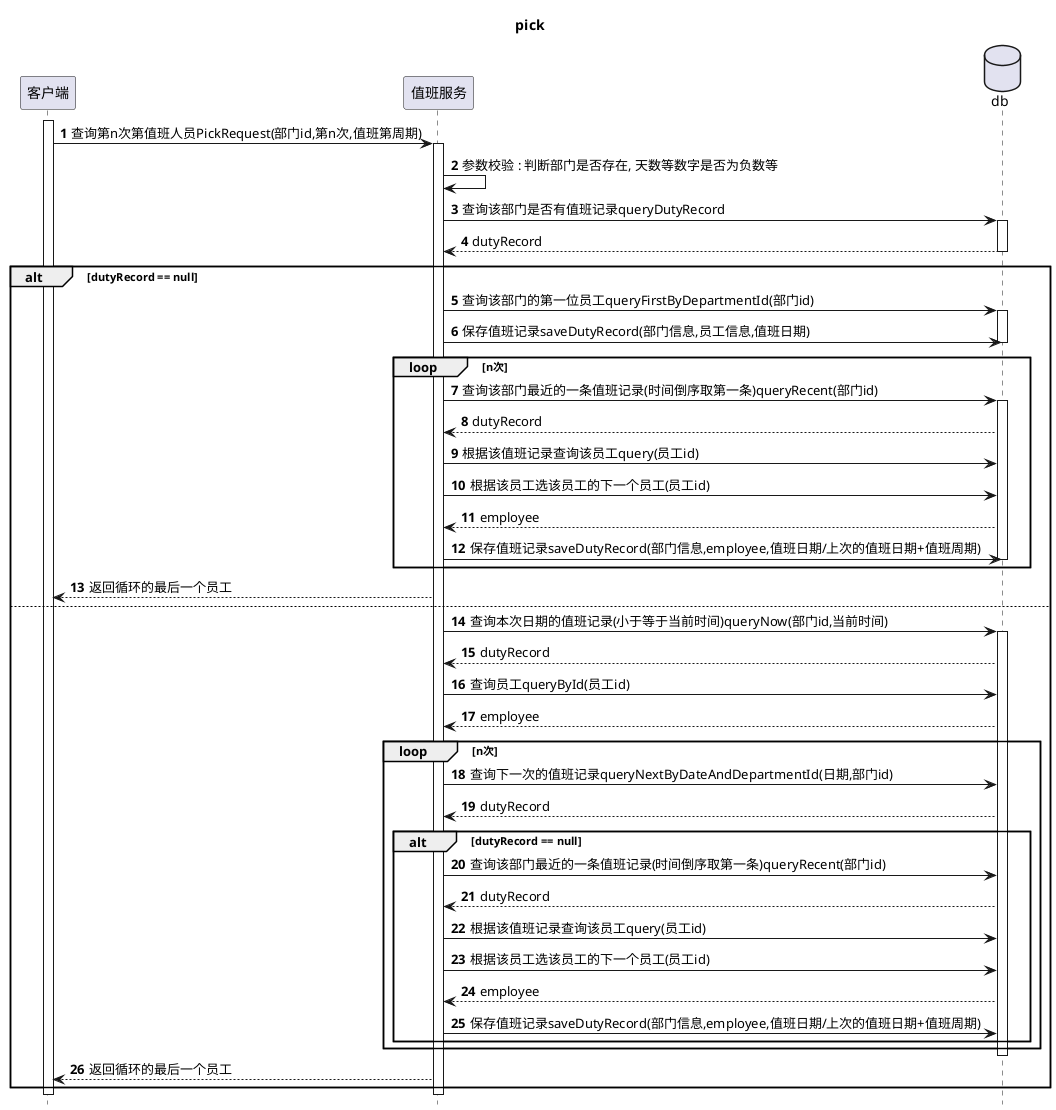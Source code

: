 @startuml
autonumber
hide footbox
title **pick**

participant "客户端" as client
participant "值班服务" as shift
database "db" as db

activate client
client -> shift : 查询第n次第值班人员PickRequest(部门id,第n次,值班第周期)
activate shift
shift -> shift : 参数校验 : 判断部门是否存在, 天数等数字是否为负数等
shift -> db : 查询该部门是否有值班记录queryDutyRecord
activate db
db --> shift : dutyRecord
deactivate db
alt dutyRecord == null
    shift ->db : 查询该部门的第一位员工queryFirstByDepartmentId(部门id)
    activate db
    shift ->db : 保存值班记录saveDutyRecord(部门信息,员工信息,值班日期)
    deactivate db
    loop n次
        shift -> db : 查询该部门最近的一条值班记录(时间倒序取第一条)queryRecent(部门id)
        activate db
        db --> shift : dutyRecord
        shift -> db : 根据该值班记录查询该员工query(员工id)
        shift -> db : 根据该员工选该员工的下一个员工(员工id)
        db --> shift : employee
        shift -> db : 保存值班记录saveDutyRecord(部门信息,employee,值班日期/上次的值班日期+值班周期)
        deactivate db
    end
    activate db
    shift --> client : 返回循环的最后一个员工
else
    shift -> db : 查询本次日期的值班记录(小于等于当前时间)queryNow(部门id,当前时间)
    activate db
    db --> shift : dutyRecord
    shift -> db : 查询员工queryById(员工id)
    db --> shift : employee
    loop n次
        shift -> db : 查询下一次的值班记录queryNextByDateAndDepartmentId(日期,部门id)
        db --> shift : dutyRecord
        alt dutyRecord == null
            shift -> db : 查询该部门最近的一条值班记录(时间倒序取第一条)queryRecent(部门id)
            db --> shift : dutyRecord
            shift -> db : 根据该值班记录查询该员工query(员工id)
            shift -> db : 根据该员工选该员工的下一个员工(员工id)
            db --> shift : employee
            shift -> db : 保存值班记录saveDutyRecord(部门信息,employee,值班日期/上次的值班日期+值班周期)
        end
    end
    deactivate db
    shift --> client : 返回循环的最后一个员工
end
deactivate shift
deactivate client
@enduml